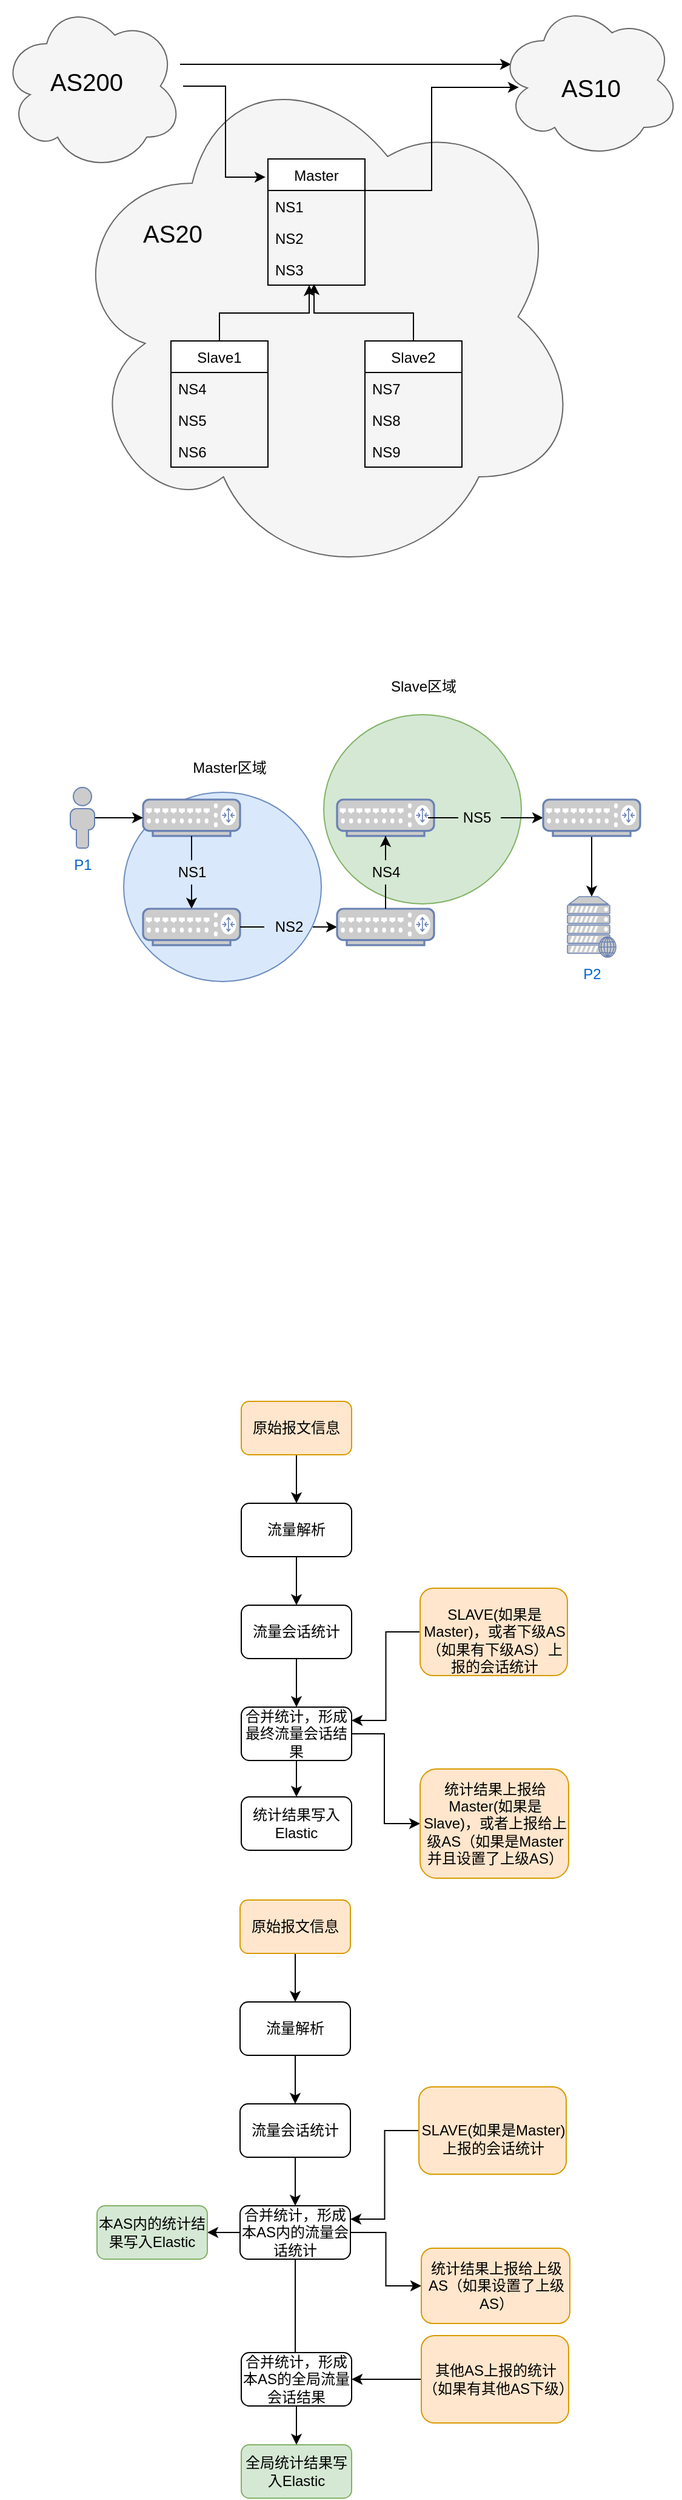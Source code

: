 <mxfile version="15.1.1" type="github">
  <diagram id="mxRbhKWMWeh9_TPcFuRs" name="第 1 页">
    <mxGraphModel dx="928" dy="578" grid="0" gridSize="10" guides="1" tooltips="1" connect="1" arrows="1" fold="1" page="1" pageScale="1" pageWidth="827" pageHeight="1169" math="0" shadow="0">
      <root>
        <mxCell id="0" />
        <mxCell id="1" parent="0" />
        <mxCell id="nyigCW-Tp1uh5YNor_5S-18" value="" style="ellipse;shape=cloud;whiteSpace=wrap;html=1;fillColor=#f5f5f5;strokeColor=#666666;fontColor=#333333;" vertex="1" parent="1">
          <mxGeometry x="142" y="60" width="430" height="440" as="geometry" />
        </mxCell>
        <mxCell id="nyigCW-Tp1uh5YNor_5S-94" value="" style="ellipse;whiteSpace=wrap;html=1;fillColor=#dae8fc;strokeColor=#6c8ebf;" vertex="1" parent="1">
          <mxGeometry x="193" y="672" width="163" height="156" as="geometry" />
        </mxCell>
        <mxCell id="nyigCW-Tp1uh5YNor_5S-93" value="" style="ellipse;whiteSpace=wrap;html=1;fillColor=#d5e8d4;strokeColor=#82b366;" vertex="1" parent="1">
          <mxGeometry x="358" y="608" width="163" height="156" as="geometry" />
        </mxCell>
        <mxCell id="nyigCW-Tp1uh5YNor_5S-105" style="edgeStyle=orthogonalEdgeStyle;rounded=0;orthogonalLoop=1;jettySize=auto;html=1;entryX=0.113;entryY=0.546;entryDx=0;entryDy=0;entryPerimeter=0;" edge="1" parent="1" source="nyigCW-Tp1uh5YNor_5S-1" target="nyigCW-Tp1uh5YNor_5S-26">
          <mxGeometry relative="1" as="geometry">
            <Array as="points">
              <mxPoint x="447" y="176" />
              <mxPoint x="447" y="91" />
            </Array>
          </mxGeometry>
        </mxCell>
        <mxCell id="nyigCW-Tp1uh5YNor_5S-1" value="Master" style="swimlane;fontStyle=0;childLayout=stackLayout;horizontal=1;startSize=26;horizontalStack=0;resizeParent=1;resizeParentMax=0;resizeLast=0;collapsible=1;marginBottom=0;" vertex="1" parent="1">
          <mxGeometry x="312" y="150" width="80" height="104" as="geometry" />
        </mxCell>
        <mxCell id="nyigCW-Tp1uh5YNor_5S-2" value="NS1" style="text;strokeColor=none;fillColor=none;align=left;verticalAlign=top;spacingLeft=4;spacingRight=4;overflow=hidden;rotatable=0;points=[[0,0.5],[1,0.5]];portConstraint=eastwest;" vertex="1" parent="nyigCW-Tp1uh5YNor_5S-1">
          <mxGeometry y="26" width="80" height="26" as="geometry" />
        </mxCell>
        <mxCell id="nyigCW-Tp1uh5YNor_5S-3" value="NS2" style="text;strokeColor=none;fillColor=none;align=left;verticalAlign=top;spacingLeft=4;spacingRight=4;overflow=hidden;rotatable=0;points=[[0,0.5],[1,0.5]];portConstraint=eastwest;" vertex="1" parent="nyigCW-Tp1uh5YNor_5S-1">
          <mxGeometry y="52" width="80" height="26" as="geometry" />
        </mxCell>
        <mxCell id="nyigCW-Tp1uh5YNor_5S-4" value="NS3" style="text;strokeColor=none;fillColor=none;align=left;verticalAlign=top;spacingLeft=4;spacingRight=4;overflow=hidden;rotatable=0;points=[[0,0.5],[1,0.5]];portConstraint=eastwest;" vertex="1" parent="nyigCW-Tp1uh5YNor_5S-1">
          <mxGeometry y="78" width="80" height="26" as="geometry" />
        </mxCell>
        <mxCell id="nyigCW-Tp1uh5YNor_5S-20" style="edgeStyle=orthogonalEdgeStyle;rounded=0;orthogonalLoop=1;jettySize=auto;html=1;entryX=0.425;entryY=1;entryDx=0;entryDy=0;entryPerimeter=0;" edge="1" parent="1" source="nyigCW-Tp1uh5YNor_5S-9" target="nyigCW-Tp1uh5YNor_5S-4">
          <mxGeometry relative="1" as="geometry" />
        </mxCell>
        <mxCell id="nyigCW-Tp1uh5YNor_5S-9" value="Slave1" style="swimlane;fontStyle=0;childLayout=stackLayout;horizontal=1;startSize=26;horizontalStack=0;resizeParent=1;resizeParentMax=0;resizeLast=0;collapsible=1;marginBottom=0;" vertex="1" parent="1">
          <mxGeometry x="232" y="300" width="80" height="104" as="geometry" />
        </mxCell>
        <mxCell id="nyigCW-Tp1uh5YNor_5S-10" value="NS4" style="text;strokeColor=none;fillColor=none;align=left;verticalAlign=top;spacingLeft=4;spacingRight=4;overflow=hidden;rotatable=0;points=[[0,0.5],[1,0.5]];portConstraint=eastwest;" vertex="1" parent="nyigCW-Tp1uh5YNor_5S-9">
          <mxGeometry y="26" width="80" height="26" as="geometry" />
        </mxCell>
        <mxCell id="nyigCW-Tp1uh5YNor_5S-11" value="NS5" style="text;strokeColor=none;fillColor=none;align=left;verticalAlign=top;spacingLeft=4;spacingRight=4;overflow=hidden;rotatable=0;points=[[0,0.5],[1,0.5]];portConstraint=eastwest;" vertex="1" parent="nyigCW-Tp1uh5YNor_5S-9">
          <mxGeometry y="52" width="80" height="26" as="geometry" />
        </mxCell>
        <mxCell id="nyigCW-Tp1uh5YNor_5S-12" value="NS6" style="text;strokeColor=none;fillColor=none;align=left;verticalAlign=top;spacingLeft=4;spacingRight=4;overflow=hidden;rotatable=0;points=[[0,0.5],[1,0.5]];portConstraint=eastwest;" vertex="1" parent="nyigCW-Tp1uh5YNor_5S-9">
          <mxGeometry y="78" width="80" height="26" as="geometry" />
        </mxCell>
        <mxCell id="nyigCW-Tp1uh5YNor_5S-21" style="edgeStyle=orthogonalEdgeStyle;rounded=0;orthogonalLoop=1;jettySize=auto;html=1;exitX=0.5;exitY=0;exitDx=0;exitDy=0;entryX=0.475;entryY=0.962;entryDx=0;entryDy=0;entryPerimeter=0;" edge="1" parent="1" source="nyigCW-Tp1uh5YNor_5S-13" target="nyigCW-Tp1uh5YNor_5S-4">
          <mxGeometry relative="1" as="geometry">
            <mxPoint x="352" y="250" as="targetPoint" />
          </mxGeometry>
        </mxCell>
        <mxCell id="nyigCW-Tp1uh5YNor_5S-13" value="Slave2" style="swimlane;fontStyle=0;childLayout=stackLayout;horizontal=1;startSize=26;horizontalStack=0;resizeParent=1;resizeParentMax=0;resizeLast=0;collapsible=1;marginBottom=0;" vertex="1" parent="1">
          <mxGeometry x="392" y="300" width="80" height="104" as="geometry" />
        </mxCell>
        <mxCell id="nyigCW-Tp1uh5YNor_5S-14" value="NS7&#xa;" style="text;strokeColor=none;fillColor=none;align=left;verticalAlign=top;spacingLeft=4;spacingRight=4;overflow=hidden;rotatable=0;points=[[0,0.5],[1,0.5]];portConstraint=eastwest;" vertex="1" parent="nyigCW-Tp1uh5YNor_5S-13">
          <mxGeometry y="26" width="80" height="26" as="geometry" />
        </mxCell>
        <mxCell id="nyigCW-Tp1uh5YNor_5S-15" value="NS8" style="text;strokeColor=none;fillColor=none;align=left;verticalAlign=top;spacingLeft=4;spacingRight=4;overflow=hidden;rotatable=0;points=[[0,0.5],[1,0.5]];portConstraint=eastwest;" vertex="1" parent="nyigCW-Tp1uh5YNor_5S-13">
          <mxGeometry y="52" width="80" height="26" as="geometry" />
        </mxCell>
        <mxCell id="nyigCW-Tp1uh5YNor_5S-16" value="NS9" style="text;strokeColor=none;fillColor=none;align=left;verticalAlign=top;spacingLeft=4;spacingRight=4;overflow=hidden;rotatable=0;points=[[0,0.5],[1,0.5]];portConstraint=eastwest;" vertex="1" parent="nyigCW-Tp1uh5YNor_5S-13">
          <mxGeometry y="78" width="80" height="26" as="geometry" />
        </mxCell>
        <mxCell id="nyigCW-Tp1uh5YNor_5S-22" value="&lt;font style=&quot;font-size: 20px&quot;&gt;AS20&lt;/font&gt;" style="text;html=1;align=center;verticalAlign=middle;resizable=0;points=[];autosize=1;strokeColor=none;fillColor=none;" vertex="1" parent="1">
          <mxGeometry x="203" y="200" width="59" height="21" as="geometry" />
        </mxCell>
        <mxCell id="nyigCW-Tp1uh5YNor_5S-24" style="edgeStyle=orthogonalEdgeStyle;rounded=0;orthogonalLoop=1;jettySize=auto;html=1;entryX=-0.025;entryY=0.144;entryDx=0;entryDy=0;entryPerimeter=0;" edge="1" parent="1" source="nyigCW-Tp1uh5YNor_5S-23" target="nyigCW-Tp1uh5YNor_5S-1">
          <mxGeometry relative="1" as="geometry" />
        </mxCell>
        <mxCell id="nyigCW-Tp1uh5YNor_5S-106" style="edgeStyle=orthogonalEdgeStyle;rounded=0;orthogonalLoop=1;jettySize=auto;html=1;entryX=0.07;entryY=0.4;entryDx=0;entryDy=0;entryPerimeter=0;" edge="1" parent="1" source="nyigCW-Tp1uh5YNor_5S-23" target="nyigCW-Tp1uh5YNor_5S-26">
          <mxGeometry relative="1" as="geometry">
            <Array as="points">
              <mxPoint x="301" y="72" />
              <mxPoint x="301" y="72" />
            </Array>
          </mxGeometry>
        </mxCell>
        <mxCell id="nyigCW-Tp1uh5YNor_5S-23" value="" style="ellipse;shape=cloud;whiteSpace=wrap;html=1;fillColor=#f5f5f5;strokeColor=#666666;fontColor=#333333;" vertex="1" parent="1">
          <mxGeometry x="92" y="20" width="150" height="140" as="geometry" />
        </mxCell>
        <mxCell id="nyigCW-Tp1uh5YNor_5S-25" value="&lt;font style=&quot;font-size: 20px&quot;&gt;AS200&lt;/font&gt;" style="text;html=1;align=center;verticalAlign=middle;resizable=0;points=[];autosize=1;strokeColor=none;fillColor=none;" vertex="1" parent="1">
          <mxGeometry x="127" y="75" width="70" height="21" as="geometry" />
        </mxCell>
        <mxCell id="nyigCW-Tp1uh5YNor_5S-26" value="" style="ellipse;shape=cloud;whiteSpace=wrap;html=1;fillColor=#f5f5f5;strokeColor=#666666;fontColor=#333333;" vertex="1" parent="1">
          <mxGeometry x="502" y="20" width="150" height="130" as="geometry" />
        </mxCell>
        <mxCell id="nyigCW-Tp1uh5YNor_5S-27" value="&lt;font style=&quot;font-size: 20px&quot;&gt;AS10&lt;/font&gt;" style="text;html=1;align=center;verticalAlign=middle;resizable=0;points=[];autosize=1;strokeColor=none;fillColor=none;" vertex="1" parent="1">
          <mxGeometry x="548" y="80" width="59" height="21" as="geometry" />
        </mxCell>
        <mxCell id="nyigCW-Tp1uh5YNor_5S-42" style="edgeStyle=orthogonalEdgeStyle;rounded=0;orthogonalLoop=1;jettySize=auto;html=1;entryX=0.5;entryY=0;entryDx=0;entryDy=0;entryPerimeter=0;startArrow=none;" edge="1" parent="1" source="nyigCW-Tp1uh5YNor_5S-50" target="nyigCW-Tp1uh5YNor_5S-37">
          <mxGeometry relative="1" as="geometry">
            <mxPoint x="249" y="758" as="targetPoint" />
          </mxGeometry>
        </mxCell>
        <mxCell id="nyigCW-Tp1uh5YNor_5S-34" value="" style="fontColor=#0066CC;verticalAlign=top;verticalLabelPosition=bottom;labelPosition=center;align=center;html=1;outlineConnect=0;fillColor=#CCCCCC;strokeColor=#6881B3;gradientColor=none;gradientDirection=north;strokeWidth=2;shape=mxgraph.networks.router;" vertex="1" parent="1">
          <mxGeometry x="209" y="678" width="80" height="30" as="geometry" />
        </mxCell>
        <mxCell id="nyigCW-Tp1uh5YNor_5S-61" style="edgeStyle=orthogonalEdgeStyle;rounded=0;orthogonalLoop=1;jettySize=auto;html=1;startArrow=none;" edge="1" parent="1" source="nyigCW-Tp1uh5YNor_5S-62" target="nyigCW-Tp1uh5YNor_5S-47">
          <mxGeometry relative="1" as="geometry" />
        </mxCell>
        <mxCell id="nyigCW-Tp1uh5YNor_5S-36" value="" style="fontColor=#0066CC;verticalAlign=top;verticalLabelPosition=bottom;labelPosition=center;align=center;html=1;outlineConnect=0;fillColor=#CCCCCC;strokeColor=#6881B3;gradientColor=none;gradientDirection=north;strokeWidth=2;shape=mxgraph.networks.router;" vertex="1" parent="1">
          <mxGeometry x="369" y="678" width="80" height="30" as="geometry" />
        </mxCell>
        <mxCell id="nyigCW-Tp1uh5YNor_5S-43" style="edgeStyle=orthogonalEdgeStyle;rounded=0;orthogonalLoop=1;jettySize=auto;html=1;startArrow=none;" edge="1" parent="1" source="nyigCW-Tp1uh5YNor_5S-54" target="nyigCW-Tp1uh5YNor_5S-38">
          <mxGeometry relative="1" as="geometry" />
        </mxCell>
        <mxCell id="nyigCW-Tp1uh5YNor_5S-37" value="" style="fontColor=#0066CC;verticalAlign=top;verticalLabelPosition=bottom;labelPosition=center;align=center;html=1;outlineConnect=0;fillColor=#CCCCCC;strokeColor=#6881B3;gradientColor=none;gradientDirection=north;strokeWidth=2;shape=mxgraph.networks.router;" vertex="1" parent="1">
          <mxGeometry x="209" y="768" width="80" height="30" as="geometry" />
        </mxCell>
        <mxCell id="nyigCW-Tp1uh5YNor_5S-44" style="edgeStyle=orthogonalEdgeStyle;rounded=0;orthogonalLoop=1;jettySize=auto;html=1;entryX=0.5;entryY=1;entryDx=0;entryDy=0;entryPerimeter=0;startArrow=none;" edge="1" parent="1" source="nyigCW-Tp1uh5YNor_5S-56" target="nyigCW-Tp1uh5YNor_5S-36">
          <mxGeometry relative="1" as="geometry" />
        </mxCell>
        <mxCell id="nyigCW-Tp1uh5YNor_5S-38" value="" style="fontColor=#0066CC;verticalAlign=top;verticalLabelPosition=bottom;labelPosition=center;align=center;html=1;outlineConnect=0;fillColor=#CCCCCC;strokeColor=#6881B3;gradientColor=none;gradientDirection=north;strokeWidth=2;shape=mxgraph.networks.router;" vertex="1" parent="1">
          <mxGeometry x="369" y="768" width="80" height="30" as="geometry" />
        </mxCell>
        <mxCell id="nyigCW-Tp1uh5YNor_5S-41" style="edgeStyle=orthogonalEdgeStyle;rounded=0;orthogonalLoop=1;jettySize=auto;html=1;" edge="1" parent="1" source="nyigCW-Tp1uh5YNor_5S-39" target="nyigCW-Tp1uh5YNor_5S-34">
          <mxGeometry relative="1" as="geometry" />
        </mxCell>
        <mxCell id="nyigCW-Tp1uh5YNor_5S-39" value="P1" style="fontColor=#0066CC;verticalAlign=top;verticalLabelPosition=bottom;labelPosition=center;align=center;html=1;outlineConnect=0;fillColor=#CCCCCC;strokeColor=#6881B3;gradientColor=none;gradientDirection=north;strokeWidth=2;shape=mxgraph.networks.user_male;" vertex="1" parent="1">
          <mxGeometry x="149" y="668" width="20" height="50" as="geometry" />
        </mxCell>
        <mxCell id="nyigCW-Tp1uh5YNor_5S-46" value="P2" style="fontColor=#0066CC;verticalAlign=top;verticalLabelPosition=bottom;labelPosition=center;align=center;html=1;outlineConnect=0;fillColor=#CCCCCC;strokeColor=#6881B3;gradientColor=none;gradientDirection=north;strokeWidth=2;shape=mxgraph.networks.web_server;" vertex="1" parent="1">
          <mxGeometry x="559" y="758" width="40" height="50" as="geometry" />
        </mxCell>
        <mxCell id="nyigCW-Tp1uh5YNor_5S-49" style="edgeStyle=orthogonalEdgeStyle;rounded=0;orthogonalLoop=1;jettySize=auto;html=1;" edge="1" parent="1" source="nyigCW-Tp1uh5YNor_5S-47" target="nyigCW-Tp1uh5YNor_5S-46">
          <mxGeometry relative="1" as="geometry" />
        </mxCell>
        <mxCell id="nyigCW-Tp1uh5YNor_5S-47" value="" style="fontColor=#0066CC;verticalAlign=top;verticalLabelPosition=bottom;labelPosition=center;align=center;html=1;outlineConnect=0;fillColor=#CCCCCC;strokeColor=#6881B3;gradientColor=none;gradientDirection=north;strokeWidth=2;shape=mxgraph.networks.router;" vertex="1" parent="1">
          <mxGeometry x="539" y="678" width="80" height="30" as="geometry" />
        </mxCell>
        <mxCell id="nyigCW-Tp1uh5YNor_5S-50" value="NS1" style="text;html=1;align=center;verticalAlign=middle;resizable=0;points=[];autosize=1;strokeColor=none;fillColor=none;" vertex="1" parent="1">
          <mxGeometry x="229" y="728" width="40" height="20" as="geometry" />
        </mxCell>
        <mxCell id="nyigCW-Tp1uh5YNor_5S-51" value="" style="edgeStyle=orthogonalEdgeStyle;rounded=0;orthogonalLoop=1;jettySize=auto;html=1;entryX=0.5;entryY=0;entryDx=0;entryDy=0;entryPerimeter=0;endArrow=none;" edge="1" parent="1" source="nyigCW-Tp1uh5YNor_5S-34" target="nyigCW-Tp1uh5YNor_5S-50">
          <mxGeometry relative="1" as="geometry">
            <mxPoint x="249" y="768" as="targetPoint" />
            <mxPoint x="249" y="708" as="sourcePoint" />
          </mxGeometry>
        </mxCell>
        <mxCell id="nyigCW-Tp1uh5YNor_5S-54" value="NS2" style="text;html=1;align=center;verticalAlign=middle;resizable=0;points=[];autosize=1;strokeColor=none;fillColor=none;" vertex="1" parent="1">
          <mxGeometry x="309" y="773" width="40" height="20" as="geometry" />
        </mxCell>
        <mxCell id="nyigCW-Tp1uh5YNor_5S-55" value="" style="edgeStyle=orthogonalEdgeStyle;rounded=0;orthogonalLoop=1;jettySize=auto;html=1;endArrow=none;" edge="1" parent="1" source="nyigCW-Tp1uh5YNor_5S-37" target="nyigCW-Tp1uh5YNor_5S-54">
          <mxGeometry relative="1" as="geometry">
            <mxPoint x="289" y="783" as="sourcePoint" />
            <mxPoint x="369" y="783" as="targetPoint" />
          </mxGeometry>
        </mxCell>
        <mxCell id="nyigCW-Tp1uh5YNor_5S-56" value="NS4" style="text;html=1;align=center;verticalAlign=middle;resizable=0;points=[];autosize=1;strokeColor=none;fillColor=none;" vertex="1" parent="1">
          <mxGeometry x="389" y="728" width="40" height="20" as="geometry" />
        </mxCell>
        <mxCell id="nyigCW-Tp1uh5YNor_5S-57" value="" style="edgeStyle=orthogonalEdgeStyle;rounded=0;orthogonalLoop=1;jettySize=auto;html=1;entryX=0.5;entryY=1;entryDx=0;entryDy=0;entryPerimeter=0;endArrow=none;" edge="1" parent="1" source="nyigCW-Tp1uh5YNor_5S-38" target="nyigCW-Tp1uh5YNor_5S-56">
          <mxGeometry relative="1" as="geometry">
            <mxPoint x="409" y="768" as="sourcePoint" />
            <mxPoint x="409" y="708" as="targetPoint" />
          </mxGeometry>
        </mxCell>
        <mxCell id="nyigCW-Tp1uh5YNor_5S-62" value="NS5" style="text;html=1;align=center;verticalAlign=middle;resizable=0;points=[];autosize=1;strokeColor=none;fillColor=none;" vertex="1" parent="1">
          <mxGeometry x="464" y="683" width="40" height="20" as="geometry" />
        </mxCell>
        <mxCell id="nyigCW-Tp1uh5YNor_5S-63" value="" style="edgeStyle=orthogonalEdgeStyle;rounded=0;orthogonalLoop=1;jettySize=auto;html=1;endArrow=none;" edge="1" parent="1" source="nyigCW-Tp1uh5YNor_5S-36" target="nyigCW-Tp1uh5YNor_5S-62">
          <mxGeometry relative="1" as="geometry">
            <mxPoint x="449" y="693" as="sourcePoint" />
            <mxPoint x="539" y="693" as="targetPoint" />
          </mxGeometry>
        </mxCell>
        <mxCell id="nyigCW-Tp1uh5YNor_5S-82" style="edgeStyle=orthogonalEdgeStyle;rounded=0;orthogonalLoop=1;jettySize=auto;html=1;" edge="1" parent="1" source="nyigCW-Tp1uh5YNor_5S-74" target="nyigCW-Tp1uh5YNor_5S-75">
          <mxGeometry relative="1" as="geometry" />
        </mxCell>
        <mxCell id="nyigCW-Tp1uh5YNor_5S-74" value="原始报文信息" style="rounded=1;whiteSpace=wrap;html=1;fillColor=#ffe6cc;strokeColor=#d79b00;" vertex="1" parent="1">
          <mxGeometry x="290" y="1174" width="91" height="44" as="geometry" />
        </mxCell>
        <mxCell id="nyigCW-Tp1uh5YNor_5S-83" style="edgeStyle=orthogonalEdgeStyle;rounded=0;orthogonalLoop=1;jettySize=auto;html=1;" edge="1" parent="1" source="nyigCW-Tp1uh5YNor_5S-75" target="nyigCW-Tp1uh5YNor_5S-76">
          <mxGeometry relative="1" as="geometry" />
        </mxCell>
        <mxCell id="nyigCW-Tp1uh5YNor_5S-75" value="流量解析" style="rounded=1;whiteSpace=wrap;html=1;" vertex="1" parent="1">
          <mxGeometry x="290" y="1258" width="91" height="44" as="geometry" />
        </mxCell>
        <mxCell id="nyigCW-Tp1uh5YNor_5S-84" style="edgeStyle=orthogonalEdgeStyle;rounded=0;orthogonalLoop=1;jettySize=auto;html=1;" edge="1" parent="1" source="nyigCW-Tp1uh5YNor_5S-76" target="nyigCW-Tp1uh5YNor_5S-81">
          <mxGeometry relative="1" as="geometry" />
        </mxCell>
        <mxCell id="nyigCW-Tp1uh5YNor_5S-76" value="流量会话统计" style="rounded=1;whiteSpace=wrap;html=1;" vertex="1" parent="1">
          <mxGeometry x="290" y="1342" width="91" height="44" as="geometry" />
        </mxCell>
        <mxCell id="nyigCW-Tp1uh5YNor_5S-92" style="edgeStyle=orthogonalEdgeStyle;rounded=0;orthogonalLoop=1;jettySize=auto;html=1;entryX=1;entryY=0.25;entryDx=0;entryDy=0;" edge="1" parent="1" source="nyigCW-Tp1uh5YNor_5S-79" target="nyigCW-Tp1uh5YNor_5S-81">
          <mxGeometry relative="1" as="geometry" />
        </mxCell>
        <mxCell id="nyigCW-Tp1uh5YNor_5S-79" value="&lt;br&gt;&lt;span style=&quot;font-family: &amp;#34;helvetica&amp;#34;&quot;&gt;SLAVE(如果是Master)，或者下级AS（如果有下级AS）上报的会话统计&lt;/span&gt;" style="rounded=1;whiteSpace=wrap;html=1;fillColor=#ffe6cc;strokeColor=#d79b00;" vertex="1" parent="1">
          <mxGeometry x="437.5" y="1328" width="121.5" height="72" as="geometry" />
        </mxCell>
        <mxCell id="nyigCW-Tp1uh5YNor_5S-89" style="edgeStyle=orthogonalEdgeStyle;rounded=0;orthogonalLoop=1;jettySize=auto;html=1;entryX=0.5;entryY=0;entryDx=0;entryDy=0;" edge="1" parent="1" source="nyigCW-Tp1uh5YNor_5S-81" target="nyigCW-Tp1uh5YNor_5S-86">
          <mxGeometry relative="1" as="geometry" />
        </mxCell>
        <mxCell id="nyigCW-Tp1uh5YNor_5S-91" style="edgeStyle=orthogonalEdgeStyle;rounded=0;orthogonalLoop=1;jettySize=auto;html=1;entryX=0;entryY=0.5;entryDx=0;entryDy=0;entryPerimeter=0;" edge="1" parent="1" source="nyigCW-Tp1uh5YNor_5S-81" target="nyigCW-Tp1uh5YNor_5S-87">
          <mxGeometry relative="1" as="geometry">
            <Array as="points">
              <mxPoint x="408" y="1448" />
              <mxPoint x="408" y="1522" />
            </Array>
          </mxGeometry>
        </mxCell>
        <mxCell id="nyigCW-Tp1uh5YNor_5S-81" value="合并统计，形成最终流量会话结果" style="rounded=1;whiteSpace=wrap;html=1;" vertex="1" parent="1">
          <mxGeometry x="290" y="1426" width="91" height="44" as="geometry" />
        </mxCell>
        <mxCell id="nyigCW-Tp1uh5YNor_5S-86" value="统计结果写入Elastic" style="rounded=1;whiteSpace=wrap;html=1;" vertex="1" parent="1">
          <mxGeometry x="290" y="1500" width="91" height="44" as="geometry" />
        </mxCell>
        <mxCell id="nyigCW-Tp1uh5YNor_5S-87" value="统计结果上报给Master(如果是Slave)，或者上报给上级AS（如果是Master并且设置了上级AS）" style="rounded=1;whiteSpace=wrap;html=1;fillColor=#ffe6cc;strokeColor=#d79b00;" vertex="1" parent="1">
          <mxGeometry x="437.5" y="1477" width="122.5" height="90" as="geometry" />
        </mxCell>
        <mxCell id="nyigCW-Tp1uh5YNor_5S-95" value="Master区域" style="text;html=1;align=center;verticalAlign=middle;resizable=0;points=[];autosize=1;strokeColor=none;fillColor=none;" vertex="1" parent="1">
          <mxGeometry x="244" y="643" width="71" height="18" as="geometry" />
        </mxCell>
        <mxCell id="nyigCW-Tp1uh5YNor_5S-96" value="Slave区域" style="text;html=1;align=center;verticalAlign=middle;resizable=0;points=[];autosize=1;strokeColor=none;fillColor=none;" vertex="1" parent="1">
          <mxGeometry x="408" y="576" width="64" height="18" as="geometry" />
        </mxCell>
        <mxCell id="nyigCW-Tp1uh5YNor_5S-107" style="edgeStyle=orthogonalEdgeStyle;rounded=0;orthogonalLoop=1;jettySize=auto;html=1;" edge="1" parent="1" source="nyigCW-Tp1uh5YNor_5S-108" target="nyigCW-Tp1uh5YNor_5S-110">
          <mxGeometry relative="1" as="geometry" />
        </mxCell>
        <mxCell id="nyigCW-Tp1uh5YNor_5S-108" value="原始报文信息" style="rounded=1;whiteSpace=wrap;html=1;fillColor=#ffe6cc;strokeColor=#d79b00;" vertex="1" parent="1">
          <mxGeometry x="289" y="1585" width="91" height="44" as="geometry" />
        </mxCell>
        <mxCell id="nyigCW-Tp1uh5YNor_5S-109" style="edgeStyle=orthogonalEdgeStyle;rounded=0;orthogonalLoop=1;jettySize=auto;html=1;" edge="1" parent="1" source="nyigCW-Tp1uh5YNor_5S-110" target="nyigCW-Tp1uh5YNor_5S-112">
          <mxGeometry relative="1" as="geometry" />
        </mxCell>
        <mxCell id="nyigCW-Tp1uh5YNor_5S-110" value="流量解析" style="rounded=1;whiteSpace=wrap;html=1;" vertex="1" parent="1">
          <mxGeometry x="289" y="1669" width="91" height="44" as="geometry" />
        </mxCell>
        <mxCell id="nyigCW-Tp1uh5YNor_5S-111" style="edgeStyle=orthogonalEdgeStyle;rounded=0;orthogonalLoop=1;jettySize=auto;html=1;" edge="1" parent="1" source="nyigCW-Tp1uh5YNor_5S-112" target="nyigCW-Tp1uh5YNor_5S-117">
          <mxGeometry relative="1" as="geometry" />
        </mxCell>
        <mxCell id="nyigCW-Tp1uh5YNor_5S-112" value="流量会话统计" style="rounded=1;whiteSpace=wrap;html=1;" vertex="1" parent="1">
          <mxGeometry x="289" y="1753" width="91" height="44" as="geometry" />
        </mxCell>
        <mxCell id="nyigCW-Tp1uh5YNor_5S-113" style="edgeStyle=orthogonalEdgeStyle;rounded=0;orthogonalLoop=1;jettySize=auto;html=1;entryX=1;entryY=0.25;entryDx=0;entryDy=0;" edge="1" parent="1" source="nyigCW-Tp1uh5YNor_5S-114" target="nyigCW-Tp1uh5YNor_5S-117">
          <mxGeometry relative="1" as="geometry" />
        </mxCell>
        <mxCell id="nyigCW-Tp1uh5YNor_5S-114" value="&lt;br&gt;&lt;span style=&quot;font-family: &amp;#34;helvetica&amp;#34;&quot;&gt;SLAVE(如果是Master)上报的会话统计&lt;/span&gt;" style="rounded=1;whiteSpace=wrap;html=1;fillColor=#ffe6cc;strokeColor=#d79b00;" vertex="1" parent="1">
          <mxGeometry x="436.5" y="1739" width="121.5" height="72" as="geometry" />
        </mxCell>
        <mxCell id="nyigCW-Tp1uh5YNor_5S-123" style="edgeStyle=orthogonalEdgeStyle;rounded=0;orthogonalLoop=1;jettySize=auto;html=1;entryX=0.489;entryY=0.318;entryDx=0;entryDy=0;entryPerimeter=0;" edge="1" parent="1" source="nyigCW-Tp1uh5YNor_5S-117" target="nyigCW-Tp1uh5YNor_5S-120">
          <mxGeometry relative="1" as="geometry" />
        </mxCell>
        <mxCell id="nyigCW-Tp1uh5YNor_5S-125" style="edgeStyle=orthogonalEdgeStyle;rounded=0;orthogonalLoop=1;jettySize=auto;html=1;" edge="1" parent="1" source="nyigCW-Tp1uh5YNor_5S-117" target="nyigCW-Tp1uh5YNor_5S-119">
          <mxGeometry relative="1" as="geometry" />
        </mxCell>
        <mxCell id="nyigCW-Tp1uh5YNor_5S-127" style="edgeStyle=orthogonalEdgeStyle;rounded=0;orthogonalLoop=1;jettySize=auto;html=1;entryX=1;entryY=0.5;entryDx=0;entryDy=0;" edge="1" parent="1" source="nyigCW-Tp1uh5YNor_5S-117" target="nyigCW-Tp1uh5YNor_5S-126">
          <mxGeometry relative="1" as="geometry" />
        </mxCell>
        <mxCell id="nyigCW-Tp1uh5YNor_5S-117" value="合并统计，形成本AS内的流量会话统计" style="rounded=1;whiteSpace=wrap;html=1;" vertex="1" parent="1">
          <mxGeometry x="289" y="1837" width="91" height="44" as="geometry" />
        </mxCell>
        <mxCell id="nyigCW-Tp1uh5YNor_5S-118" value="全局统计结果写入Elastic" style="rounded=1;whiteSpace=wrap;html=1;fillColor=#d5e8d4;strokeColor=#82b366;" vertex="1" parent="1">
          <mxGeometry x="290" y="2034" width="91" height="44" as="geometry" />
        </mxCell>
        <mxCell id="nyigCW-Tp1uh5YNor_5S-119" value="统计结果上报给上级AS（如果设置了上级AS）" style="rounded=1;whiteSpace=wrap;html=1;fillColor=#ffe6cc;strokeColor=#d79b00;" vertex="1" parent="1">
          <mxGeometry x="438.5" y="1872" width="122.5" height="62" as="geometry" />
        </mxCell>
        <mxCell id="nyigCW-Tp1uh5YNor_5S-124" style="edgeStyle=orthogonalEdgeStyle;rounded=0;orthogonalLoop=1;jettySize=auto;html=1;entryX=0.5;entryY=0;entryDx=0;entryDy=0;" edge="1" parent="1" source="nyigCW-Tp1uh5YNor_5S-120" target="nyigCW-Tp1uh5YNor_5S-118">
          <mxGeometry relative="1" as="geometry" />
        </mxCell>
        <mxCell id="nyigCW-Tp1uh5YNor_5S-120" value="合并统计，形成本AS的全局流量会话结果" style="rounded=1;whiteSpace=wrap;html=1;" vertex="1" parent="1">
          <mxGeometry x="290" y="1958" width="91" height="44" as="geometry" />
        </mxCell>
        <mxCell id="nyigCW-Tp1uh5YNor_5S-122" style="edgeStyle=orthogonalEdgeStyle;rounded=0;orthogonalLoop=1;jettySize=auto;html=1;" edge="1" parent="1" source="nyigCW-Tp1uh5YNor_5S-121" target="nyigCW-Tp1uh5YNor_5S-120">
          <mxGeometry relative="1" as="geometry" />
        </mxCell>
        <mxCell id="nyigCW-Tp1uh5YNor_5S-121" value="其他AS上报的统计（如果有其他AS下级）" style="rounded=1;whiteSpace=wrap;html=1;fillColor=#ffe6cc;strokeColor=#d79b00;" vertex="1" parent="1">
          <mxGeometry x="438.5" y="1944" width="121.5" height="72" as="geometry" />
        </mxCell>
        <mxCell id="nyigCW-Tp1uh5YNor_5S-126" value="本AS内的统计结果写入Elastic" style="rounded=1;whiteSpace=wrap;html=1;fillColor=#d5e8d4;strokeColor=#82b366;" vertex="1" parent="1">
          <mxGeometry x="171" y="1837" width="91" height="44" as="geometry" />
        </mxCell>
      </root>
    </mxGraphModel>
  </diagram>
</mxfile>
